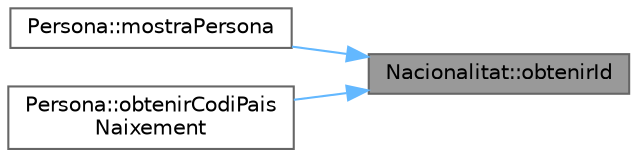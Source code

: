 digraph "Nacionalitat::obtenirId"
{
 // LATEX_PDF_SIZE
  bgcolor="transparent";
  edge [fontname=Helvetica,fontsize=10,labelfontname=Helvetica,labelfontsize=10];
  node [fontname=Helvetica,fontsize=10,shape=box,height=0.2,width=0.4];
  rankdir="RL";
  Node1 [id="Node000001",label="Nacionalitat::obtenirId",height=0.2,width=0.4,color="gray40", fillcolor="grey60", style="filled", fontcolor="black",tooltip="Obtiene el código de la nacionalidad."];
  Node1 -> Node2 [id="edge3_Node000001_Node000002",dir="back",color="steelblue1",style="solid",tooltip=" "];
  Node2 [id="Node000002",label="Persona::mostraPersona",height=0.2,width=0.4,color="grey40", fillcolor="white", style="filled",URL="$class_persona.html#a1082a81132f1b6cd11d992c058de8c52",tooltip="Muestra los datos de la persona por consola."];
  Node1 -> Node3 [id="edge4_Node000001_Node000003",dir="back",color="steelblue1",style="solid",tooltip=" "];
  Node3 [id="Node000003",label="Persona::obtenirCodiPais\lNaixement",height=0.2,width=0.4,color="grey40", fillcolor="white", style="filled",URL="$class_persona.html#a2d3592c6659d36ef673d59977d757a13",tooltip="Obtiene el código del país de nacimiento de la persona."];
}
